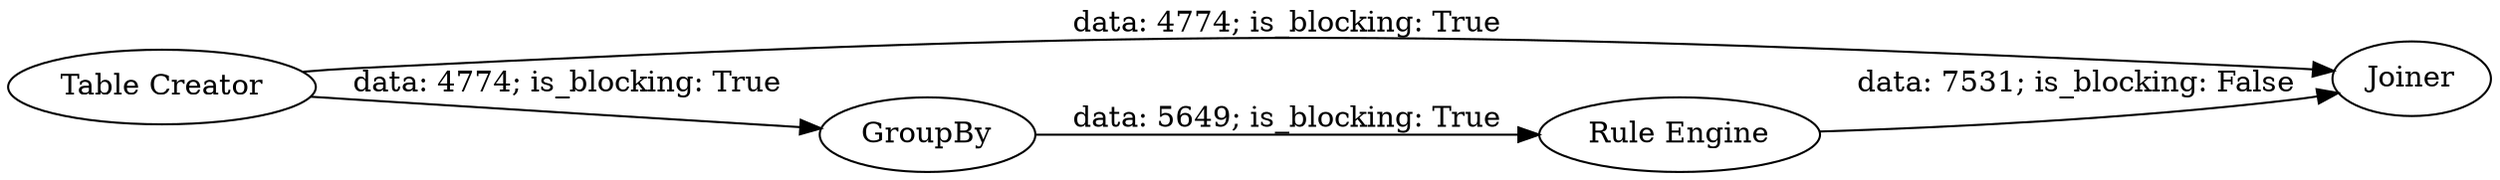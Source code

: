 digraph {
	"3782749972792352184_275" [label=Joiner]
	"3782749972792352184_272" [label="Table Creator"]
	"3782749972792352184_274" [label="Rule Engine"]
	"3782749972792352184_273" [label=GroupBy]
	"3782749972792352184_272" -> "3782749972792352184_273" [label="data: 4774; is_blocking: True"]
	"3782749972792352184_274" -> "3782749972792352184_275" [label="data: 7531; is_blocking: False"]
	"3782749972792352184_272" -> "3782749972792352184_275" [label="data: 4774; is_blocking: True"]
	"3782749972792352184_273" -> "3782749972792352184_274" [label="data: 5649; is_blocking: True"]
	rankdir=LR
}
